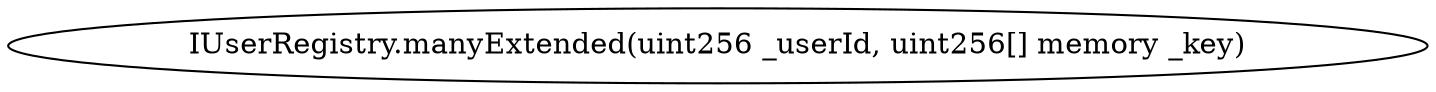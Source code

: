 digraph "" {
	graph [bb="0,0,578.81,36"];
	node [label="\N"];
	"IUserRegistry.manyExtended(uint256 _userId, uint256[] memory _key)"	 [height=0.5,
		pos="289.4,18",
		width=8.039];
}
digraph "" {
	graph [bb="0,0,578.81,36"];
	node [label="\N"];
	"IUserRegistry.manyExtended(uint256 _userId, uint256[] memory _key)"	 [height=0.5,
		pos="289.4,18",
		width=8.039];
}
digraph "" {
	graph [bb="0,0,578.81,36"];
	node [label="\N"];
	"IUserRegistry.manyExtended(uint256 _userId, uint256[] memory _key)"	 [height=0.5,
		pos="289.4,18",
		width=8.039];
}
digraph "" {
	graph [bb="0,0,578.81,36"];
	node [label="\N"];
	"IUserRegistry.manyExtended(uint256 _userId, uint256[] memory _key)"	 [height=0.5,
		pos="289.4,18",
		width=8.039];
}
digraph "" {
	graph [bb="0,0,578.81,36"];
	node [label="\N"];
	"IUserRegistry.manyExtended(uint256 _userId, uint256[] memory _key)"	 [height=0.5,
		pos="289.4,18",
		width=8.039];
}
